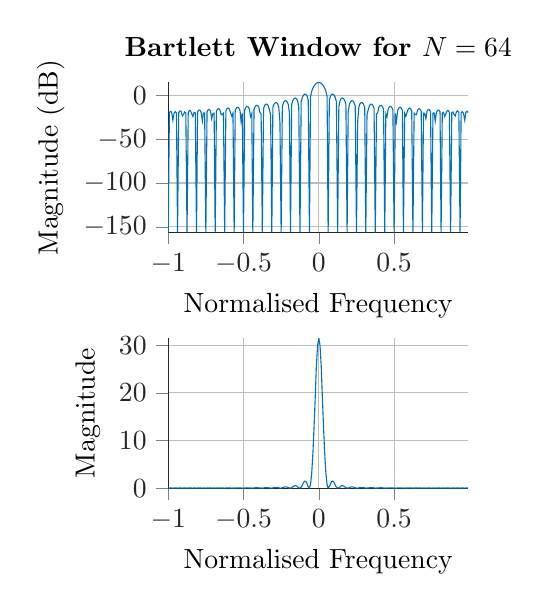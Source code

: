 % This file was created by matlab2tikz v0.4.7 (commit de21168db67fef7dc08f495c8f484b09a07aa02e) running on MATLAB 8.4.
% Copyright (c) 2008--2014, Nico Schlömer <nico.schloemer@gmail.com>
% All rights reserved.
% Minimal pgfplots version: 1.3
% 
% The latest updates can be retrieved from
%   http://www.mathworks.com/matlabcentral/fileexchange/22022-matlab2tikz
% where you can also make suggestions and rate matlab2tikz.
% 
%
% defining custom colors
\definecolor{mycolor1}{rgb}{0.0,0.447,0.741}%
%
\begin{tikzpicture}

\begin{axis}[%
width=1.5in,
height=0.75in,
scale only axis,
every outer x axis line/.append style={white!15!black},
every x tick label/.append style={font=\color{white!15!black}},
xmin=-1,
xmax=0.992,
xlabel={Normalised Frequency},
xmajorgrids,
every outer y axis line/.append style={white!15!black},
every y tick label/.append style={font=\color{white!15!black}},
tick align = outside,
ymin=-156.536,
ymax=14.982,
ylabel={Magnitude (dB)},
ymajorgrids,
name=plot1,
title style={font=\bfseries},
title={Bartlett Window for $N=64$},
axis x line*=bottom,
axis y line*=left
]
\addplot [color=mycolor1,solid,forget plot]
  table[row sep=crcr]{-1	-156.536\\
-0.992	-19.476\\
-0.984	-17.887\\
-0.977	-19.126\\
-0.969	-28.065\\
-0.961	-20.188\\
-0.953	-18.314\\
-0.945	-19.64\\
-0.938	-156.536\\
-0.93	-19.277\\
-0.922	-17.456\\
-0.914	-18.227\\
-0.906	-23.223\\
-0.898	-21.579\\
-0.891	-18.757\\
-0.883	-19.773\\
-0.875	-156.536\\
-0.867	-19.038\\
-0.859	-17.007\\
-0.852	-17.411\\
-0.844	-20.863\\
-0.836	-23.745\\
-0.828	-19.24\\
-0.82	-19.879\\
-0.812	-156.536\\
-0.805	-18.755\\
-0.797	-16.529\\
-0.789	-16.63\\
-0.781	-19.185\\
-0.773	-29.106\\
-0.766	-19.809\\
-0.758	-19.963\\
-0.75	-156.536\\
-0.742	-18.422\\
-0.734	-16.01\\
-0.727	-15.851\\
-0.719	-17.796\\
-0.711	-26.523\\
-0.703	-20.543\\
-0.695	-20.032\\
-0.688	-156.536\\
-0.68	-18.032\\
-0.672	-15.44\\
-0.664	-15.049\\
-0.656	-16.54\\
-0.648	-21.919\\
-0.641	-21.617\\
-0.633	-20.096\\
-0.625	-156.536\\
-0.617	-17.575\\
-0.609	-14.803\\
-0.602	-14.2\\
-0.594	-15.329\\
-0.586	-19.28\\
-0.578	-23.544\\
-0.57	-20.173\\
-0.562	-156.536\\
-0.555	-17.038\\
-0.547	-14.084\\
-0.539	-13.282\\
-0.531	-14.108\\
-0.523	-17.204\\
-0.516	-29.787\\
-0.508	-20.295\\
-0.5	-156.536\\
-0.492	-16.403\\
-0.484	-13.261\\
-0.477	-12.266\\
-0.469	-12.827\\
-0.461	-15.329\\
-0.453	-24.122\\
-0.445	-20.53\\
-0.438	-156.536\\
-0.43	-15.645\\
-0.422	-12.302\\
-0.414	-11.115\\
-0.406	-11.435\\
-0.398	-13.484\\
-0.391	-19.365\\
-0.383	-21.045\\
-0.375	-156.536\\
-0.367	-14.725\\
-0.359	-11.162\\
-0.352	-9.779\\
-0.344	-9.871\\
-0.336	-11.546\\
-0.328	-16.083\\
-0.32	-22.396\\
-0.312	-156.536\\
-0.305	-13.582\\
-0.297	-9.77\\
-0.289	-8.177\\
-0.281	-8.041\\
-0.273	-9.389\\
-0.266	-13.081\\
-0.258	-30.175\\
-0.25	-156.536\\
-0.242	-12.109\\
-0.234	-8.001\\
-0.227	-6.172\\
-0.219	-5.794\\
-0.211	-6.827\\
-0.203	-9.89\\
-0.195	-19.42\\
-0.188	-156.536\\
-0.18	-10.094\\
-0.172	-5.614\\
-0.164	-3.493\\
-0.156	-2.827\\
-0.148	-3.514\\
-0.141	-6.018\\
-0.133	-12.853\\
-0.125	-156.536\\
-0.117	-7.039\\
-0.109	-2.021\\
-0.102	0.534\\
-0.094	1.639\\
-0.086	1.458\\
-0.078	-0.354\\
-0.07	-5.552\\
-0.062	-156.536\\
-0.055	-1.192\\
-0.047	4.971\\
-0.039	8.678\\
-0.031	11.196\\
-0.023	12.941\\
-0.016	14.099\\
-0.008	14.765\\
0	14.982\\
0.008	14.765\\
0.016	14.099\\
0.023	12.941\\
0.031	11.196\\
0.039	8.678\\
0.047	4.971\\
0.055	-1.192\\
0.062	-156.536\\
0.07	-5.552\\
0.078	-0.354\\
0.086	1.458\\
0.094	1.639\\
0.102	0.534\\
0.109	-2.021\\
0.117	-7.039\\
0.125	-156.536\\
0.133	-12.853\\
0.141	-6.018\\
0.148	-3.514\\
0.156	-2.827\\
0.164	-3.493\\
0.172	-5.614\\
0.18	-10.094\\
0.188	-156.536\\
0.195	-19.42\\
0.203	-9.89\\
0.211	-6.827\\
0.219	-5.794\\
0.227	-6.172\\
0.234	-8.001\\
0.242	-12.109\\
0.25	-156.536\\
0.258	-30.175\\
0.266	-13.081\\
0.273	-9.389\\
0.281	-8.041\\
0.289	-8.177\\
0.297	-9.77\\
0.305	-13.582\\
0.312	-156.536\\
0.32	-22.396\\
0.328	-16.083\\
0.336	-11.546\\
0.344	-9.871\\
0.352	-9.779\\
0.359	-11.162\\
0.367	-14.725\\
0.375	-156.536\\
0.383	-21.045\\
0.391	-19.365\\
0.398	-13.484\\
0.406	-11.435\\
0.414	-11.115\\
0.422	-12.302\\
0.43	-15.645\\
0.438	-156.536\\
0.445	-20.53\\
0.453	-24.122\\
0.461	-15.329\\
0.469	-12.827\\
0.477	-12.266\\
0.484	-13.261\\
0.492	-16.403\\
0.5	-156.536\\
0.508	-20.295\\
0.516	-29.787\\
0.523	-17.204\\
0.531	-14.108\\
0.539	-13.282\\
0.547	-14.084\\
0.555	-17.038\\
0.562	-156.536\\
0.57	-20.173\\
0.578	-23.544\\
0.586	-19.28\\
0.594	-15.329\\
0.602	-14.2\\
0.609	-14.803\\
0.617	-17.575\\
0.625	-156.536\\
0.633	-20.096\\
0.641	-21.617\\
0.648	-21.919\\
0.656	-16.54\\
0.664	-15.049\\
0.672	-15.44\\
0.68	-18.032\\
0.688	-156.536\\
0.695	-20.032\\
0.703	-20.543\\
0.711	-26.523\\
0.719	-17.796\\
0.727	-15.851\\
0.734	-16.01\\
0.742	-18.422\\
0.75	-156.536\\
0.758	-19.963\\
0.766	-19.809\\
0.773	-29.106\\
0.781	-19.185\\
0.789	-16.63\\
0.797	-16.529\\
0.805	-18.755\\
0.812	-156.536\\
0.82	-19.879\\
0.828	-19.24\\
0.836	-23.745\\
0.844	-20.863\\
0.852	-17.411\\
0.859	-17.007\\
0.867	-19.038\\
0.875	-156.536\\
0.883	-19.773\\
0.891	-18.757\\
0.898	-21.579\\
0.906	-23.223\\
0.914	-18.227\\
0.922	-17.456\\
0.93	-19.277\\
0.938	-156.536\\
0.945	-19.64\\
0.953	-18.314\\
0.961	-20.188\\
0.969	-28.065\\
0.977	-19.126\\
0.984	-17.887\\
0.992	-19.476\\
};
\end{axis}

\begin{axis}[%
width=1.5in,
height=0.75in,
scale only axis,
every outer x axis line/.append style={white!15!black},
every x tick label/.append style={font=\color{white!15!black}},
xmin=-1,
xmax=0.992,
xlabel={Normalised Frequency},
xmajorgrids,
every outer y axis line/.append style={white!15!black},
every y tick label/.append style={font=\color{white!15!black}},
tick align = outside,
ymin=0,
ymax=31.492,
ylabel={Magnitude},
ymajorgrids,
at=(plot1.below south west),
anchor=above north west,
axis x line*=bottom,
axis y line*=left
]
\addplot [color=mycolor1,solid,forget plot]
  table[row sep=crcr]{-1	0\\
-0.992	0.011\\
-0.984	0.016\\
-0.977	0.012\\
-0.969	0.002\\
-0.961	0.01\\
-0.953	0.015\\
-0.945	0.011\\
-0.938	0\\
-0.93	0.012\\
-0.922	0.018\\
-0.914	0.015\\
-0.906	0.005\\
-0.898	0.007\\
-0.891	0.013\\
-0.883	0.011\\
-0.875	0\\
-0.867	0.012\\
-0.859	0.02\\
-0.852	0.018\\
-0.844	0.008\\
-0.836	0.004\\
-0.828	0.012\\
-0.82	0.01\\
-0.812	0\\
-0.805	0.013\\
-0.797	0.022\\
-0.789	0.022\\
-0.781	0.012\\
-0.773	0.001\\
-0.766	0.01\\
-0.758	0.01\\
-0.75	0\\
-0.742	0.014\\
-0.734	0.025\\
-0.727	0.026\\
-0.719	0.017\\
-0.711	0.002\\
-0.703	0.009\\
-0.695	0.01\\
-0.688	0\\
-0.68	0.016\\
-0.672	0.029\\
-0.664	0.031\\
-0.656	0.022\\
-0.648	0.006\\
-0.641	0.007\\
-0.633	0.01\\
-0.625	0\\
-0.617	0.017\\
-0.609	0.033\\
-0.602	0.038\\
-0.594	0.029\\
-0.586	0.012\\
-0.578	0.004\\
-0.57	0.01\\
-0.562	0\\
-0.555	0.02\\
-0.547	0.039\\
-0.539	0.047\\
-0.531	0.039\\
-0.523	0.019\\
-0.516	0.001\\
-0.508	0.009\\
-0.5	0\\
-0.492	0.023\\
-0.484	0.047\\
-0.477	0.059\\
-0.469	0.052\\
-0.461	0.029\\
-0.453	0.004\\
-0.445	0.009\\
-0.438	0\\
-0.43	0.027\\
-0.422	0.059\\
-0.414	0.077\\
-0.406	0.072\\
-0.398	0.045\\
-0.391	0.012\\
-0.383	0.008\\
-0.375	0\\
-0.367	0.034\\
-0.359	0.077\\
-0.352	0.105\\
-0.344	0.103\\
-0.336	0.07\\
-0.328	0.025\\
-0.32	0.006\\
-0.312	0\\
-0.305	0.044\\
-0.297	0.105\\
-0.289	0.152\\
-0.281	0.157\\
-0.273	0.115\\
-0.266	0.049\\
-0.258	0.001\\
-0.25	0\\
-0.242	0.062\\
-0.234	0.158\\
-0.227	0.241\\
-0.219	0.263\\
-0.211	0.208\\
-0.203	0.103\\
-0.195	0.011\\
-0.188	0\\
-0.18	0.098\\
-0.172	0.275\\
-0.164	0.447\\
-0.156	0.522\\
-0.148	0.445\\
-0.141	0.25\\
-0.133	0.052\\
-0.125	0\\
-0.117	0.198\\
-0.109	0.628\\
-0.102	1.131\\
-0.094	1.459\\
-0.086	1.399\\
-0.078	0.922\\
-0.07	0.279\\
-0.062	0\\
-0.055	0.76\\
-0.047	3.141\\
-0.039	7.376\\
-0.031	13.17\\
-0.023	19.683\\
-0.016	25.701\\
-0.008	29.955\\
0	31.492\\
0.008	29.955\\
0.016	25.701\\
0.023	19.683\\
0.031	13.17\\
0.039	7.376\\
0.047	3.141\\
0.055	0.76\\
0.062	0\\
0.07	0.279\\
0.078	0.922\\
0.086	1.399\\
0.094	1.459\\
0.102	1.131\\
0.109	0.628\\
0.117	0.198\\
0.125	0\\
0.133	0.052\\
0.141	0.25\\
0.148	0.445\\
0.156	0.522\\
0.164	0.447\\
0.172	0.275\\
0.18	0.098\\
0.188	0\\
0.195	0.011\\
0.203	0.103\\
0.211	0.208\\
0.219	0.263\\
0.227	0.241\\
0.234	0.158\\
0.242	0.062\\
0.25	0\\
0.258	0.001\\
0.266	0.049\\
0.273	0.115\\
0.281	0.157\\
0.289	0.152\\
0.297	0.105\\
0.305	0.044\\
0.312	0\\
0.32	0.006\\
0.328	0.025\\
0.336	0.07\\
0.344	0.103\\
0.352	0.105\\
0.359	0.077\\
0.367	0.034\\
0.375	0\\
0.383	0.008\\
0.391	0.012\\
0.398	0.045\\
0.406	0.072\\
0.414	0.077\\
0.422	0.059\\
0.43	0.027\\
0.438	0\\
0.445	0.009\\
0.453	0.004\\
0.461	0.029\\
0.469	0.052\\
0.477	0.059\\
0.484	0.047\\
0.492	0.023\\
0.5	0\\
0.508	0.009\\
0.516	0.001\\
0.523	0.019\\
0.531	0.039\\
0.539	0.047\\
0.547	0.039\\
0.555	0.02\\
0.562	0\\
0.57	0.01\\
0.578	0.004\\
0.586	0.012\\
0.594	0.029\\
0.602	0.038\\
0.609	0.033\\
0.617	0.017\\
0.625	0\\
0.633	0.01\\
0.641	0.007\\
0.648	0.006\\
0.656	0.022\\
0.664	0.031\\
0.672	0.029\\
0.68	0.016\\
0.688	0\\
0.695	0.01\\
0.703	0.009\\
0.711	0.002\\
0.719	0.017\\
0.727	0.026\\
0.734	0.025\\
0.742	0.014\\
0.75	0\\
0.758	0.01\\
0.766	0.01\\
0.773	0.001\\
0.781	0.012\\
0.789	0.022\\
0.797	0.022\\
0.805	0.013\\
0.812	0\\
0.82	0.01\\
0.828	0.012\\
0.836	0.004\\
0.844	0.008\\
0.852	0.018\\
0.859	0.02\\
0.867	0.012\\
0.875	0\\
0.883	0.011\\
0.891	0.013\\
0.898	0.007\\
0.906	0.005\\
0.914	0.015\\
0.922	0.018\\
0.93	0.012\\
0.938	0\\
0.945	0.011\\
0.953	0.015\\
0.961	0.01\\
0.969	0.002\\
0.977	0.012\\
0.984	0.016\\
0.992	0.011\\
};
\end{axis}
\end{tikzpicture}%